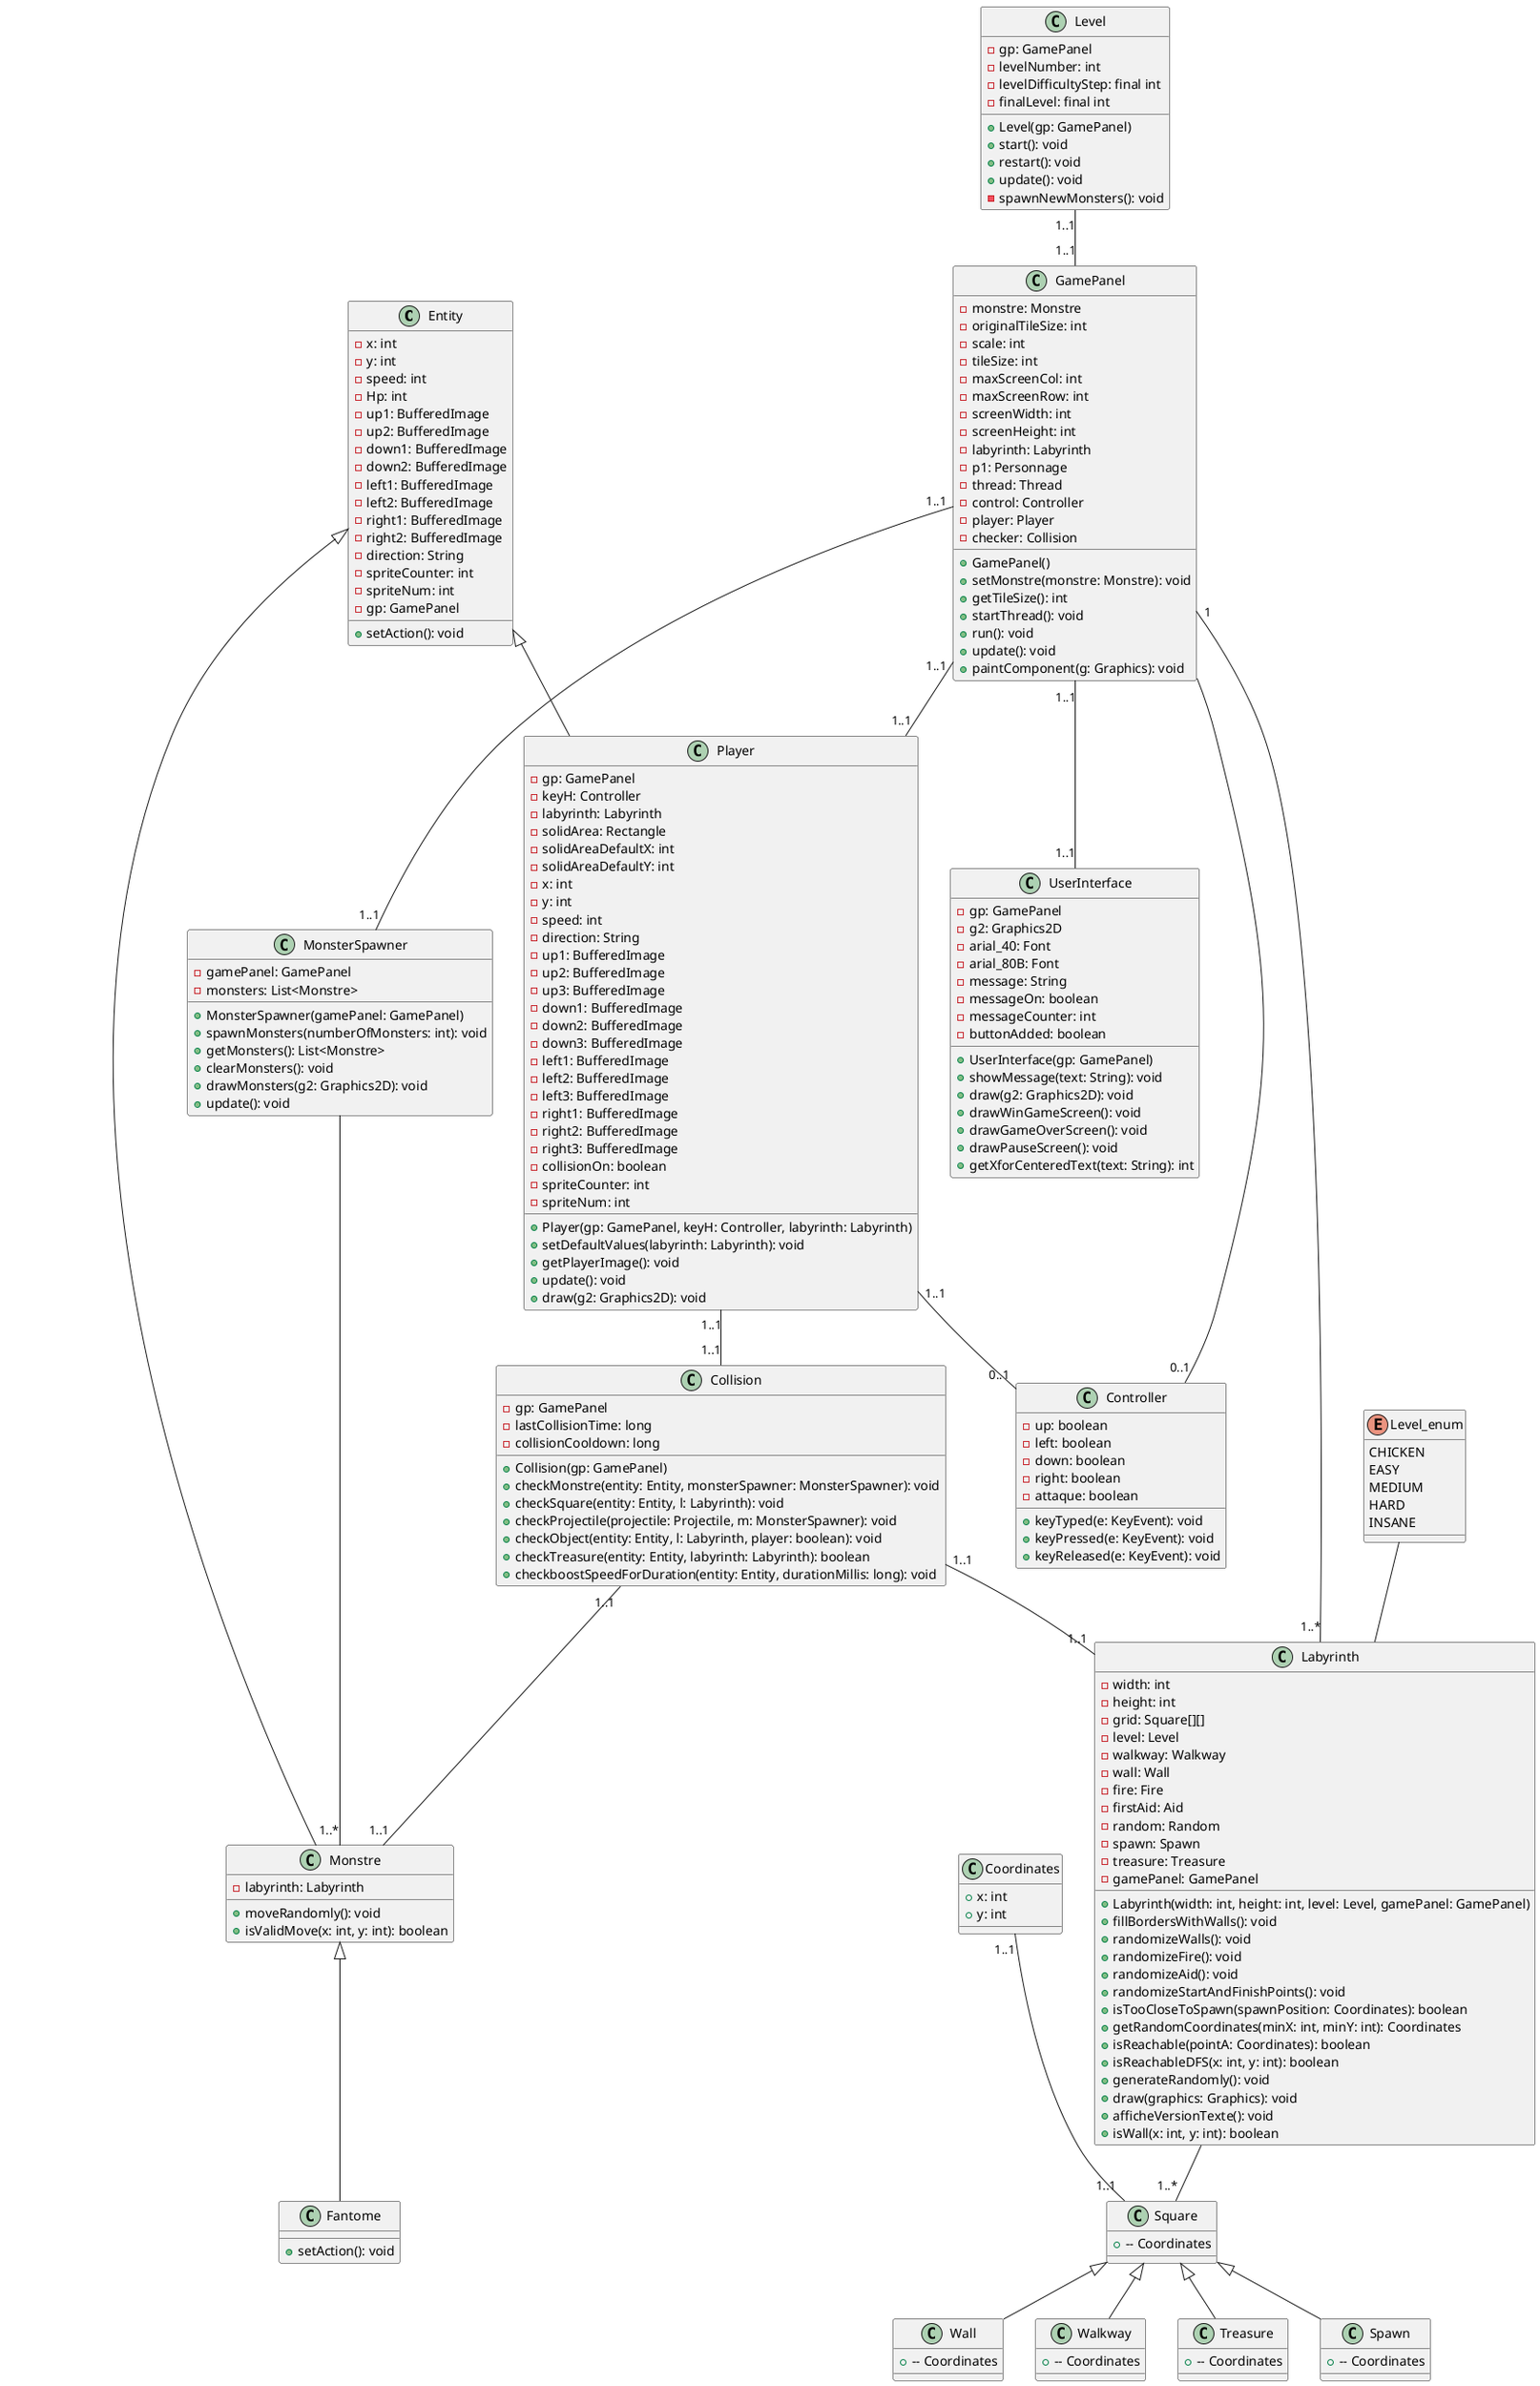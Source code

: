 @startuml

    class Entity {
        - x: int
        - y: int
        - speed: int
        - Hp: int
        - up1: BufferedImage
        - up2: BufferedImage
        - down1: BufferedImage
        - down2: BufferedImage
        - left1: BufferedImage
        - left2: BufferedImage
        - right1: BufferedImage
        - right2: BufferedImage
        - direction: String
        - spriteCounter: int
        - spriteNum: int
        - gp: GamePanel
        + setAction(): void
    }

    class Player {
        - gp: GamePanel
        - keyH: Controller
        - labyrinth: Labyrinth
        - solidArea: Rectangle
        - solidAreaDefaultX: int
        - solidAreaDefaultY: int
        - x: int
        - y: int
        - speed: int
        - direction: String
        - up1: BufferedImage
        - up2: BufferedImage
        - up3: BufferedImage
        - down1: BufferedImage
        - down2: BufferedImage
        - down3: BufferedImage
        - left1: BufferedImage
        - left2: BufferedImage
        - left3: BufferedImage
        - right1: BufferedImage
        - right2: BufferedImage
        - right3: BufferedImage
        - collisionOn: boolean
        - spriteCounter: int
        - spriteNum: int
        + Player(gp: GamePanel, keyH: Controller, labyrinth: Labyrinth)
        + setDefaultValues(labyrinth: Labyrinth): void
        + getPlayerImage(): void
        + update(): void
        + draw(g2: Graphics2D): void
    }

    class Monstre {
        - labyrinth: Labyrinth
        + moveRandomly(): void
        + isValidMove(x: int, y: int): boolean
    }

    class Fantome {
        + setAction(): void
    }

    class Level {
        - gp: GamePanel
        - levelNumber: int
        - levelDifficultyStep: final int
        - finalLevel: final int
        + Level(gp: GamePanel)
        + start(): void
        + restart(): void
        + update(): void
        - spawnNewMonsters(): void
    }

    class GamePanel {
        - monstre: Monstre
        - originalTileSize: int
        - scale: int
        - tileSize: int
        - maxScreenCol: int
        - maxScreenRow: int
        - screenWidth: int
        - screenHeight: int
        - labyrinth: Labyrinth
        - p1: Personnage
        - thread: Thread
        - control: Controller
        - player: Player
        - checker: Collision
        + GamePanel()
        + setMonstre(monstre: Monstre): void
        + getTileSize(): int
        + startThread(): void
        + run(): void
        + update(): void
        + paintComponent(g: Graphics): void
    }

    class MonsterSpawner {
        - gamePanel: GamePanel
        - monsters: List<Monstre>
        + MonsterSpawner(gamePanel: GamePanel)
        + spawnMonsters(numberOfMonsters: int): void
        + getMonsters(): List<Monstre>
        + clearMonsters(): void
        + drawMonsters(g2: Graphics2D): void
        + update(): void
    }

    class Controller {
        - up: boolean
        - left: boolean
        - down: boolean
        - right: boolean
        - attaque: boolean
        + keyTyped(e: KeyEvent): void
        + keyPressed(e: KeyEvent): void
        + keyReleased(e: KeyEvent): void
    }

    enum Level_enum {
        CHICKEN
        EASY
        MEDIUM
        HARD
        INSANE
    }

    class Labyrinth {
        - width: int
        - height: int
        - grid: Square[][]
        - level: Level
        - walkway: Walkway
        - wall: Wall
        - fire: Fire
        - firstAid: Aid
        - random: Random
        - spawn: Spawn
        - treasure: Treasure
        - gamePanel: GamePanel
        + Labyrinth(width: int, height: int, level: Level, gamePanel: GamePanel)
        + fillBordersWithWalls(): void
        + randomizeWalls(): void
        + randomizeFire(): void
        + randomizeAid(): void
        + randomizeStartAndFinishPoints(): void
        + isTooCloseToSpawn(spawnPosition: Coordinates): boolean
        + getRandomCoordinates(minX: int, minY: int): Coordinates
        + isReachable(pointA: Coordinates): boolean
        + isReachableDFS(x: int, y: int): boolean
        + generateRandomly(): void
        + draw(graphics: Graphics): void
        + afficheVersionTexte(): void
        + isWall(x: int, y: int): boolean
    }

    class Square {
        + -- Coordinates
    }

    class Wall {
        + -- Coordinates
    }

    class Walkway {
        + -- Coordinates
    }

    class Treasure {
        + -- Coordinates
    }

    class Spawn {
        + -- Coordinates
    }

    class Coordinates {
        + x: int
        + y: int
    }

    class Collision {
        - gp: GamePanel
        - lastCollisionTime: long
        - collisionCooldown: long
        + Collision(gp: GamePanel)
        + checkMonstre(entity: Entity, monsterSpawner: MonsterSpawner): void
        + checkSquare(entity: Entity, l: Labyrinth): void
        + checkProjectile(projectile: Projectile, m: MonsterSpawner): void
        + checkObject(entity: Entity, l: Labyrinth, player: boolean): void
        + checkTreasure(entity: Entity, labyrinth: Labyrinth): boolean
        + checkboostSpeedForDuration(entity: Entity, durationMillis: long): void
    }

class UserInterface {
        - gp: GamePanel
        - g2: Graphics2D
        - arial_40: Font
        - arial_80B: Font
        - message: String
        - messageOn: boolean
        - messageCounter: int
        - buttonAdded: boolean
        + UserInterface(gp: GamePanel)
        + showMessage(text: String): void
        + draw(g2: Graphics2D): void
        + drawWinGameScreen(): void
        + drawGameOverScreen(): void
        + drawPauseScreen(): void
        + getXforCenteredText(text: String): int
    }


Entity <|-- Monstre
Monstre <|-- Fantome
GamePanel "1..1" -- "1..1" Player
Entity <|-- Player
GamePanel "1" -- "1..*" Labyrinth
Level_enum -- Labyrinth
Player "1..1" -- "0..1" Controller
GamePanel -- "0..1" Controller
Labyrinth -- "1..*" Square
Square <|-- Wall 
Square <|-- Walkway
Square <|-- Treasure
Square <|-- Spawn
Level "1..1" -- "1..1" GamePanel
MonsterSpawner  -- "1..*" Monstre
GamePanel "1..1" -- "1..1" MonsterSpawner
GamePanel "1..1" -- "1..1" UserInterface

Coordinates "1..1" -- "1..1" Square

Player "1..1" -- "1..1" Collision
Collision "1..1" -- "1..1" Labyrinth
Collision "1..1" -- "1..1" Monstre

@enduml
